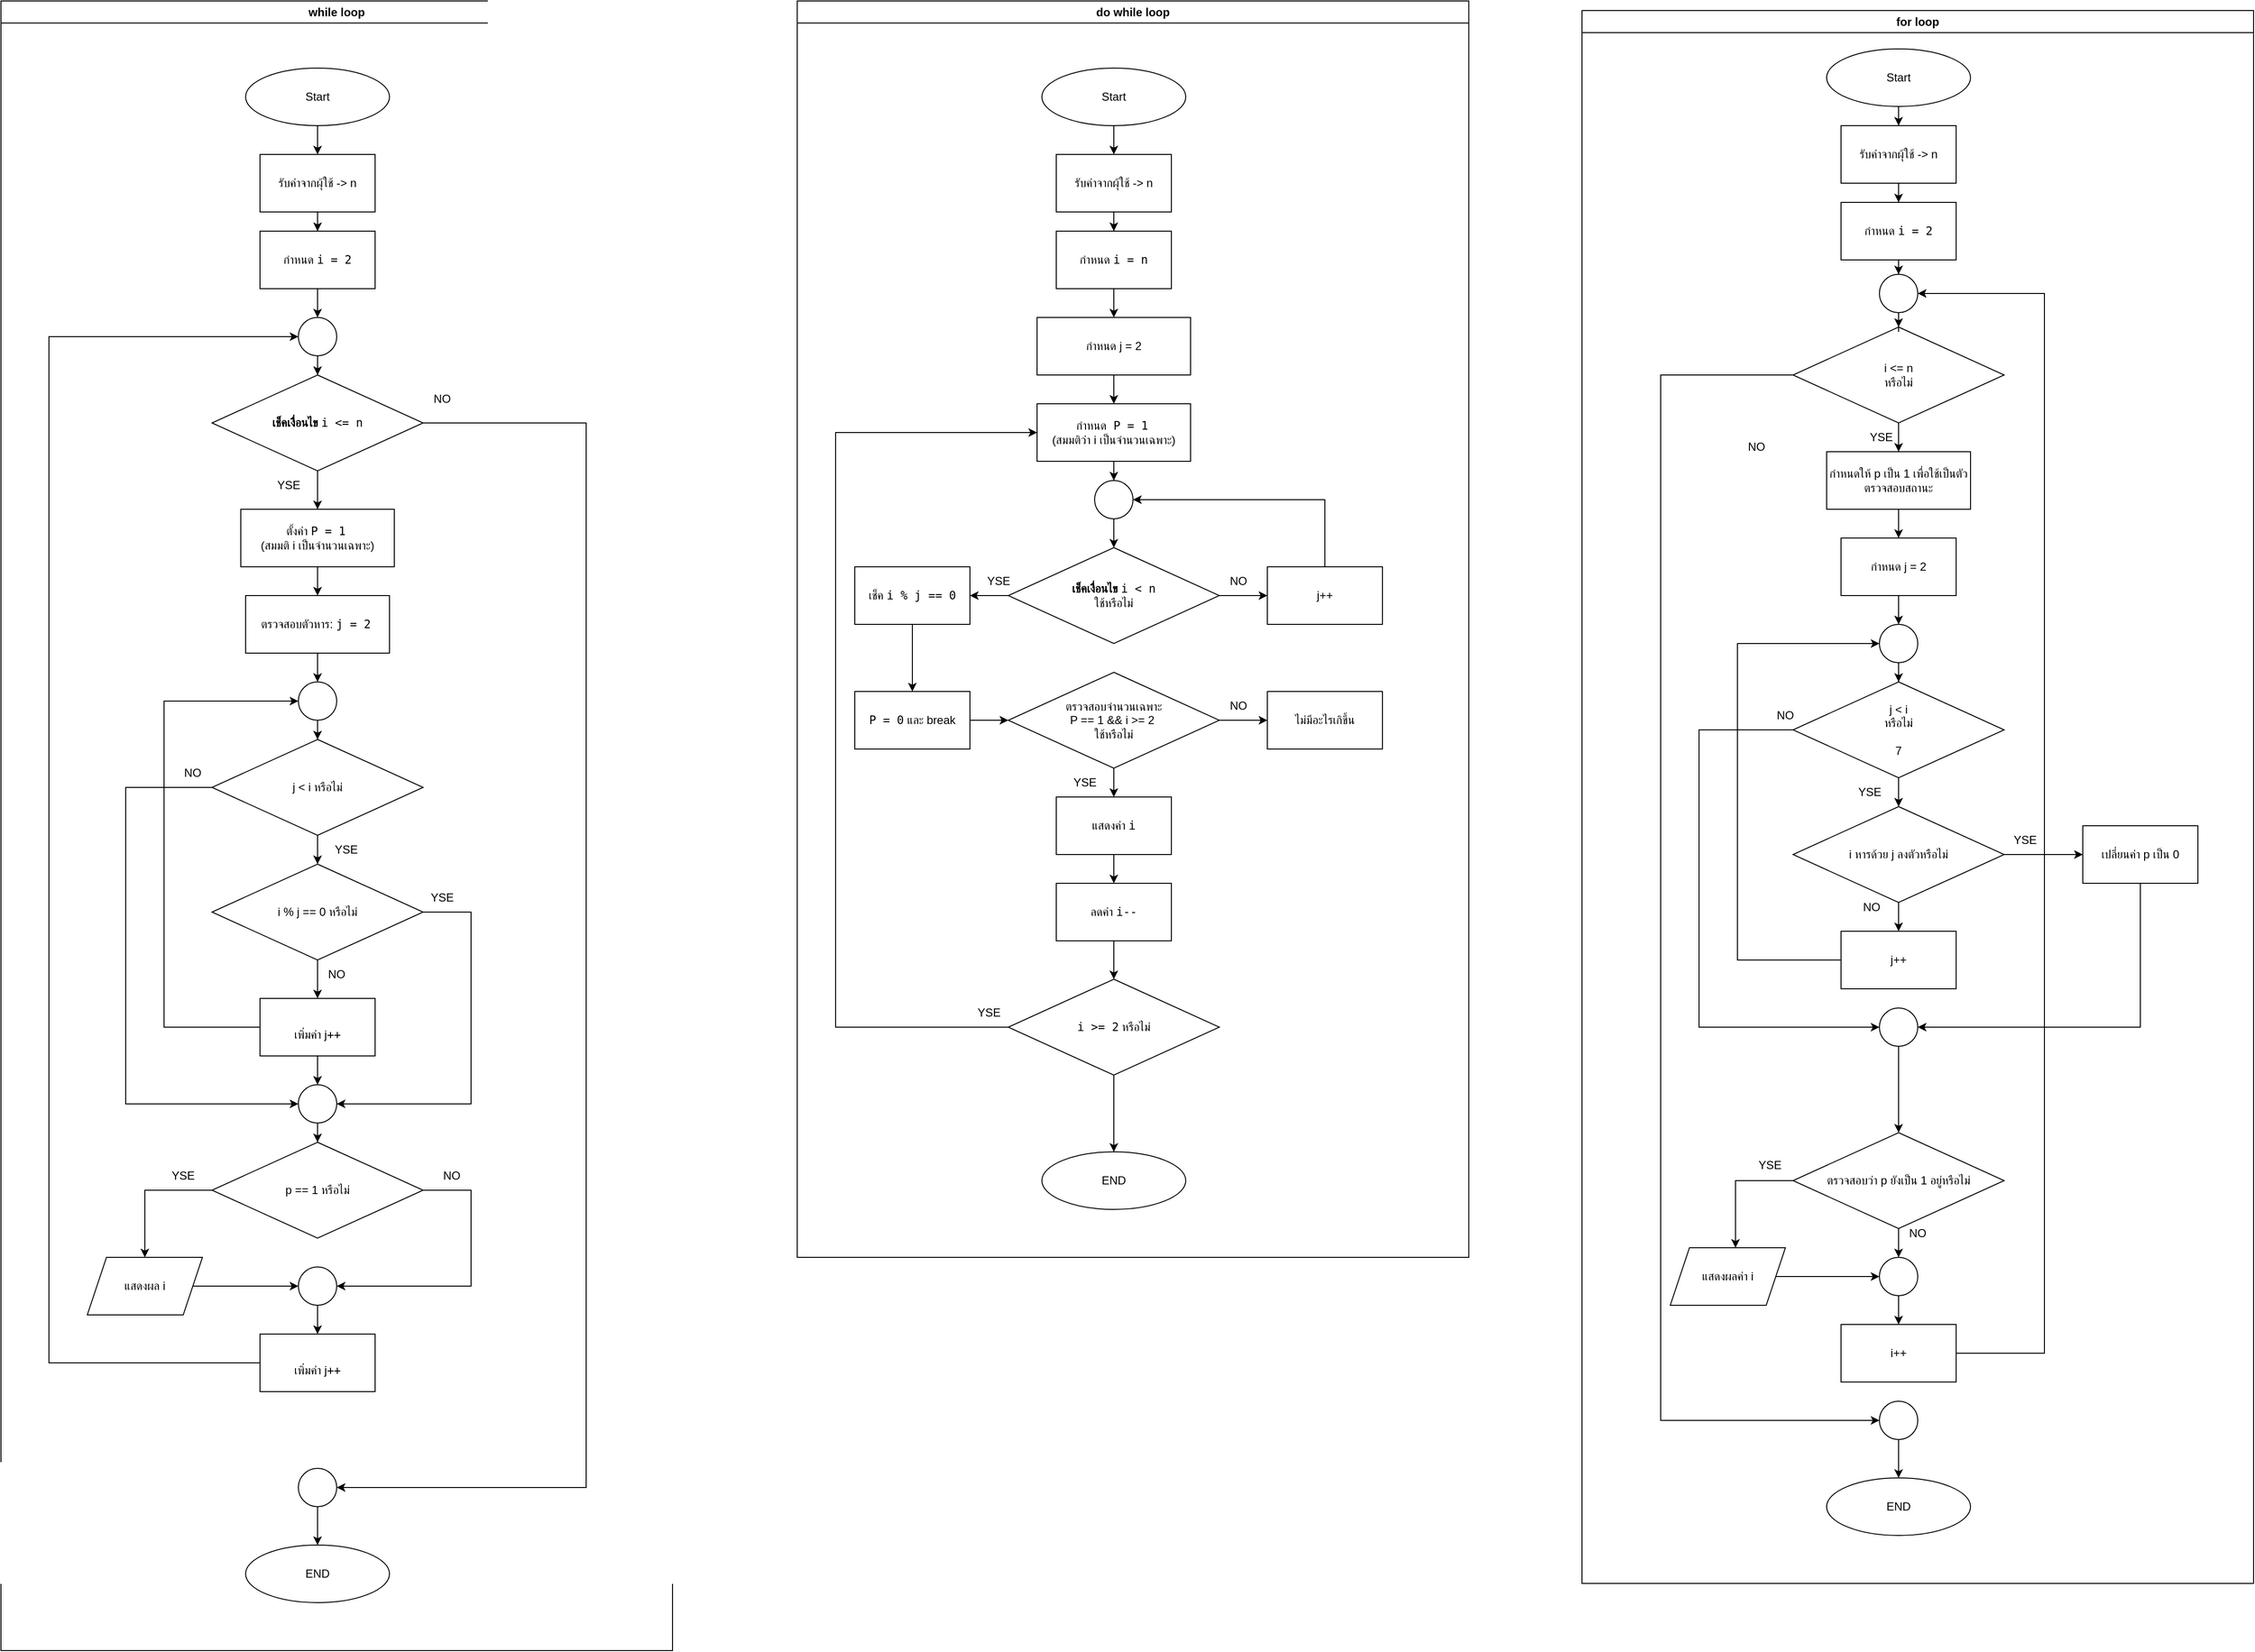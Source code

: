 <mxfile scale="1" border="50" version="28.1.2">
  <diagram name="หน้า-1" id="ujtvVZA8nafDhTRo5Irw">
    <mxGraphModel dx="2135" dy="878" grid="1" gridSize="10" guides="1" tooltips="1" connect="1" arrows="1" fold="1" page="1" pageScale="1" pageWidth="827" pageHeight="1169" math="0" shadow="0">
      <root>
        <mxCell id="0" />
        <mxCell id="1" parent="0" />
        <mxCell id="LsVIvRGbqiouEg0_KQUC-30" value="do while loop" style="swimlane;whiteSpace=wrap;html=1;movable=1;resizable=1;rotatable=1;deletable=1;editable=1;locked=0;connectable=1;" parent="1" vertex="1">
          <mxGeometry x="900" y="10" width="700" height="1310" as="geometry" />
        </mxCell>
        <mxCell id="LsVIvRGbqiouEg0_KQUC-31" value="" style="edgeStyle=orthogonalEdgeStyle;rounded=0;orthogonalLoop=1;jettySize=auto;html=1;" parent="LsVIvRGbqiouEg0_KQUC-30" source="LsVIvRGbqiouEg0_KQUC-32" target="LsVIvRGbqiouEg0_KQUC-34" edge="1">
          <mxGeometry relative="1" as="geometry" />
        </mxCell>
        <mxCell id="LsVIvRGbqiouEg0_KQUC-32" value="รับค่าจากผุ้ใช้ -&amp;gt; n" style="rounded=0;whiteSpace=wrap;html=1;" parent="LsVIvRGbqiouEg0_KQUC-30" vertex="1">
          <mxGeometry x="270" y="160" width="120" height="60" as="geometry" />
        </mxCell>
        <mxCell id="LsVIvRGbqiouEg0_KQUC-57" value="" style="edgeStyle=orthogonalEdgeStyle;rounded=0;orthogonalLoop=1;jettySize=auto;html=1;" parent="LsVIvRGbqiouEg0_KQUC-30" source="LsVIvRGbqiouEg0_KQUC-34" target="LsVIvRGbqiouEg0_KQUC-39" edge="1">
          <mxGeometry relative="1" as="geometry" />
        </mxCell>
        <mxCell id="LsVIvRGbqiouEg0_KQUC-34" value="กำหนด &lt;code data-end=&quot;668&quot; data-start=&quot;661&quot;&gt;i = n&lt;/code&gt;" style="rounded=0;whiteSpace=wrap;html=1;" parent="LsVIvRGbqiouEg0_KQUC-30" vertex="1">
          <mxGeometry x="270" y="240" width="120" height="60" as="geometry" />
        </mxCell>
        <mxCell id="LsVIvRGbqiouEg0_KQUC-61" value="" style="edgeStyle=orthogonalEdgeStyle;rounded=0;orthogonalLoop=1;jettySize=auto;html=1;" parent="LsVIvRGbqiouEg0_KQUC-30" source="LsVIvRGbqiouEg0_KQUC-37" target="LsVIvRGbqiouEg0_KQUC-60" edge="1">
          <mxGeometry relative="1" as="geometry" />
        </mxCell>
        <mxCell id="LsVIvRGbqiouEg0_KQUC-65" value="" style="edgeStyle=orthogonalEdgeStyle;rounded=0;orthogonalLoop=1;jettySize=auto;html=1;" parent="LsVIvRGbqiouEg0_KQUC-30" source="LsVIvRGbqiouEg0_KQUC-37" target="LsVIvRGbqiouEg0_KQUC-64" edge="1">
          <mxGeometry relative="1" as="geometry" />
        </mxCell>
        <mxCell id="LsVIvRGbqiouEg0_KQUC-37" value="&lt;strong data-end=&quot;294&quot; data-start=&quot;278&quot;&gt;เช็คเงื่อนไข&lt;/strong&gt; &lt;code data-end=&quot;303&quot; data-start=&quot;295&quot;&gt;i &amp;lt; n&lt;/code&gt;&lt;div&gt;&lt;code data-end=&quot;303&quot; data-start=&quot;295&quot;&gt;ใช้หรือไม่&lt;/code&gt;&lt;/div&gt;" style="rhombus;whiteSpace=wrap;html=1;" parent="LsVIvRGbqiouEg0_KQUC-30" vertex="1">
          <mxGeometry x="220" y="570" width="220" height="100" as="geometry" />
        </mxCell>
        <mxCell id="LsVIvRGbqiouEg0_KQUC-58" value="" style="edgeStyle=orthogonalEdgeStyle;rounded=0;orthogonalLoop=1;jettySize=auto;html=1;" parent="LsVIvRGbqiouEg0_KQUC-30" source="LsVIvRGbqiouEg0_KQUC-39" target="LsVIvRGbqiouEg0_KQUC-56" edge="1">
          <mxGeometry relative="1" as="geometry" />
        </mxCell>
        <mxCell id="LsVIvRGbqiouEg0_KQUC-39" value="กำหนด j = 2" style="rounded=0;whiteSpace=wrap;html=1;" parent="LsVIvRGbqiouEg0_KQUC-30" vertex="1">
          <mxGeometry x="250" y="330" width="160" height="60" as="geometry" />
        </mxCell>
        <mxCell id="LsVIvRGbqiouEg0_KQUC-40" value="YSE" style="text;html=1;align=center;verticalAlign=middle;whiteSpace=wrap;rounded=0;" parent="LsVIvRGbqiouEg0_KQUC-30" vertex="1">
          <mxGeometry x="180" y="590" width="60" height="30" as="geometry" />
        </mxCell>
        <mxCell id="LsVIvRGbqiouEg0_KQUC-41" value="NO" style="text;html=1;align=center;verticalAlign=middle;whiteSpace=wrap;rounded=0;" parent="LsVIvRGbqiouEg0_KQUC-30" vertex="1">
          <mxGeometry x="430" y="590" width="60" height="30" as="geometry" />
        </mxCell>
        <mxCell id="LsVIvRGbqiouEg0_KQUC-49" value="END" style="ellipse;whiteSpace=wrap;html=1;" parent="LsVIvRGbqiouEg0_KQUC-30" vertex="1">
          <mxGeometry x="255" y="1200" width="150" height="60" as="geometry" />
        </mxCell>
        <mxCell id="LsVIvRGbqiouEg0_KQUC-54" value="" style="edgeStyle=orthogonalEdgeStyle;rounded=0;orthogonalLoop=1;jettySize=auto;html=1;" parent="LsVIvRGbqiouEg0_KQUC-30" source="LsVIvRGbqiouEg0_KQUC-55" target="LsVIvRGbqiouEg0_KQUC-32" edge="1">
          <mxGeometry relative="1" as="geometry" />
        </mxCell>
        <mxCell id="LsVIvRGbqiouEg0_KQUC-55" value="Start" style="ellipse;whiteSpace=wrap;html=1;" parent="LsVIvRGbqiouEg0_KQUC-30" vertex="1">
          <mxGeometry x="255" y="70" width="150" height="60" as="geometry" />
        </mxCell>
        <mxCell id="LsVIvRGbqiouEg0_KQUC-67" value="" style="edgeStyle=orthogonalEdgeStyle;rounded=0;orthogonalLoop=1;jettySize=auto;html=1;" parent="LsVIvRGbqiouEg0_KQUC-30" source="LsVIvRGbqiouEg0_KQUC-56" target="LsVIvRGbqiouEg0_KQUC-66" edge="1">
          <mxGeometry relative="1" as="geometry" />
        </mxCell>
        <mxCell id="LsVIvRGbqiouEg0_KQUC-56" value="&lt;code data-end=&quot;319&quot; data-start=&quot;312&quot;&gt;กำหนด P = 1&lt;/code&gt;&amp;nbsp;&lt;div&gt;(สมมติว่า i เป็นจำนวนเฉพาะ)&lt;/div&gt;" style="rounded=0;whiteSpace=wrap;html=1;" parent="LsVIvRGbqiouEg0_KQUC-30" vertex="1">
          <mxGeometry x="250" y="420" width="160" height="60" as="geometry" />
        </mxCell>
        <mxCell id="LsVIvRGbqiouEg0_KQUC-63" value="" style="edgeStyle=orthogonalEdgeStyle;rounded=0;orthogonalLoop=1;jettySize=auto;html=1;" parent="LsVIvRGbqiouEg0_KQUC-30" source="LsVIvRGbqiouEg0_KQUC-60" target="LsVIvRGbqiouEg0_KQUC-62" edge="1">
          <mxGeometry relative="1" as="geometry" />
        </mxCell>
        <mxCell id="LsVIvRGbqiouEg0_KQUC-60" value="เช็ค &lt;code data-end=&quot;429&quot; data-start=&quot;417&quot;&gt;i % j == 0&lt;/code&gt;" style="rounded=0;whiteSpace=wrap;html=1;" parent="LsVIvRGbqiouEg0_KQUC-30" vertex="1">
          <mxGeometry x="60" y="590" width="120" height="60" as="geometry" />
        </mxCell>
        <mxCell id="LsVIvRGbqiouEg0_KQUC-75" value="" style="edgeStyle=orthogonalEdgeStyle;rounded=0;orthogonalLoop=1;jettySize=auto;html=1;" parent="LsVIvRGbqiouEg0_KQUC-30" source="LsVIvRGbqiouEg0_KQUC-62" target="LsVIvRGbqiouEg0_KQUC-74" edge="1">
          <mxGeometry relative="1" as="geometry" />
        </mxCell>
        <mxCell id="LsVIvRGbqiouEg0_KQUC-62" value="&lt;code data-end=&quot;457&quot; data-start=&quot;450&quot;&gt;P = 0&lt;/code&gt; และ break" style="rounded=0;whiteSpace=wrap;html=1;" parent="LsVIvRGbqiouEg0_KQUC-30" vertex="1">
          <mxGeometry x="60" y="720" width="120" height="60" as="geometry" />
        </mxCell>
        <mxCell id="LsVIvRGbqiouEg0_KQUC-71" style="edgeStyle=orthogonalEdgeStyle;rounded=0;orthogonalLoop=1;jettySize=auto;html=1;entryX=1;entryY=0.5;entryDx=0;entryDy=0;" parent="LsVIvRGbqiouEg0_KQUC-30" source="LsVIvRGbqiouEg0_KQUC-64" target="LsVIvRGbqiouEg0_KQUC-66" edge="1">
          <mxGeometry relative="1" as="geometry">
            <Array as="points">
              <mxPoint x="550" y="520" />
            </Array>
          </mxGeometry>
        </mxCell>
        <mxCell id="LsVIvRGbqiouEg0_KQUC-64" value="j++" style="rounded=0;whiteSpace=wrap;html=1;" parent="LsVIvRGbqiouEg0_KQUC-30" vertex="1">
          <mxGeometry x="490" y="590" width="120" height="60" as="geometry" />
        </mxCell>
        <mxCell id="LsVIvRGbqiouEg0_KQUC-69" value="" style="edgeStyle=orthogonalEdgeStyle;rounded=0;orthogonalLoop=1;jettySize=auto;html=1;" parent="LsVIvRGbqiouEg0_KQUC-30" source="LsVIvRGbqiouEg0_KQUC-66" target="LsVIvRGbqiouEg0_KQUC-37" edge="1">
          <mxGeometry relative="1" as="geometry" />
        </mxCell>
        <mxCell id="LsVIvRGbqiouEg0_KQUC-66" value="" style="ellipse;whiteSpace=wrap;html=1;aspect=fixed;" parent="LsVIvRGbqiouEg0_KQUC-30" vertex="1">
          <mxGeometry x="310" y="500" width="40" height="40" as="geometry" />
        </mxCell>
        <mxCell id="LsVIvRGbqiouEg0_KQUC-82" value="" style="edgeStyle=orthogonalEdgeStyle;rounded=0;orthogonalLoop=1;jettySize=auto;html=1;" parent="LsVIvRGbqiouEg0_KQUC-30" source="LsVIvRGbqiouEg0_KQUC-72" target="LsVIvRGbqiouEg0_KQUC-81" edge="1">
          <mxGeometry relative="1" as="geometry" />
        </mxCell>
        <mxCell id="LsVIvRGbqiouEg0_KQUC-72" value="แสดงค่า &lt;code data-end=&quot;636&quot; data-start=&quot;633&quot;&gt;i&lt;/code&gt;" style="rounded=0;whiteSpace=wrap;html=1;" parent="LsVIvRGbqiouEg0_KQUC-30" vertex="1">
          <mxGeometry x="270" y="830" width="120" height="60" as="geometry" />
        </mxCell>
        <mxCell id="LsVIvRGbqiouEg0_KQUC-76" value="" style="edgeStyle=orthogonalEdgeStyle;rounded=0;orthogonalLoop=1;jettySize=auto;html=1;" parent="LsVIvRGbqiouEg0_KQUC-30" source="LsVIvRGbqiouEg0_KQUC-74" target="LsVIvRGbqiouEg0_KQUC-72" edge="1">
          <mxGeometry relative="1" as="geometry" />
        </mxCell>
        <mxCell id="LsVIvRGbqiouEg0_KQUC-79" value="" style="edgeStyle=orthogonalEdgeStyle;rounded=0;orthogonalLoop=1;jettySize=auto;html=1;" parent="LsVIvRGbqiouEg0_KQUC-30" source="LsVIvRGbqiouEg0_KQUC-74" target="LsVIvRGbqiouEg0_KQUC-78" edge="1">
          <mxGeometry relative="1" as="geometry" />
        </mxCell>
        <mxCell id="LsVIvRGbqiouEg0_KQUC-74" value="ตรวจสอบจำนวนเฉพาะ&lt;div&gt;P == 1 &amp;amp;&amp;amp; i &amp;gt;= 2&amp;nbsp;&lt;/div&gt;&lt;div&gt;ใช้หรือไม่&lt;/div&gt;" style="rhombus;whiteSpace=wrap;html=1;" parent="LsVIvRGbqiouEg0_KQUC-30" vertex="1">
          <mxGeometry x="220" y="700" width="220" height="100" as="geometry" />
        </mxCell>
        <mxCell id="LsVIvRGbqiouEg0_KQUC-77" value="YSE" style="text;html=1;align=center;verticalAlign=middle;whiteSpace=wrap;rounded=0;" parent="LsVIvRGbqiouEg0_KQUC-30" vertex="1">
          <mxGeometry x="270" y="800" width="60" height="30" as="geometry" />
        </mxCell>
        <mxCell id="LsVIvRGbqiouEg0_KQUC-78" value="ไม่มีอะไรเกิขึ้น" style="rounded=0;whiteSpace=wrap;html=1;" parent="LsVIvRGbqiouEg0_KQUC-30" vertex="1">
          <mxGeometry x="490" y="720" width="120" height="60" as="geometry" />
        </mxCell>
        <mxCell id="LsVIvRGbqiouEg0_KQUC-80" value="NO" style="text;html=1;align=center;verticalAlign=middle;whiteSpace=wrap;rounded=0;" parent="LsVIvRGbqiouEg0_KQUC-30" vertex="1">
          <mxGeometry x="430" y="720" width="60" height="30" as="geometry" />
        </mxCell>
        <mxCell id="LsVIvRGbqiouEg0_KQUC-84" value="" style="edgeStyle=orthogonalEdgeStyle;rounded=0;orthogonalLoop=1;jettySize=auto;html=1;" parent="LsVIvRGbqiouEg0_KQUC-30" source="LsVIvRGbqiouEg0_KQUC-81" target="LsVIvRGbqiouEg0_KQUC-83" edge="1">
          <mxGeometry relative="1" as="geometry" />
        </mxCell>
        <mxCell id="LsVIvRGbqiouEg0_KQUC-81" value="ลดค่า &lt;code data-end=&quot;676&quot; data-start=&quot;671&quot;&gt;i--&lt;/code&gt;" style="rounded=0;whiteSpace=wrap;html=1;" parent="LsVIvRGbqiouEg0_KQUC-30" vertex="1">
          <mxGeometry x="270" y="920" width="120" height="60" as="geometry" />
        </mxCell>
        <mxCell id="LsVIvRGbqiouEg0_KQUC-85" style="edgeStyle=orthogonalEdgeStyle;rounded=0;orthogonalLoop=1;jettySize=auto;html=1;entryX=0;entryY=0.5;entryDx=0;entryDy=0;" parent="LsVIvRGbqiouEg0_KQUC-30" source="LsVIvRGbqiouEg0_KQUC-83" target="LsVIvRGbqiouEg0_KQUC-56" edge="1">
          <mxGeometry relative="1" as="geometry">
            <Array as="points">
              <mxPoint x="40" y="1070" />
              <mxPoint x="40" y="450" />
            </Array>
          </mxGeometry>
        </mxCell>
        <mxCell id="LsVIvRGbqiouEg0_KQUC-87" style="edgeStyle=orthogonalEdgeStyle;rounded=0;orthogonalLoop=1;jettySize=auto;html=1;entryX=0.5;entryY=0;entryDx=0;entryDy=0;" parent="LsVIvRGbqiouEg0_KQUC-30" source="LsVIvRGbqiouEg0_KQUC-83" target="LsVIvRGbqiouEg0_KQUC-49" edge="1">
          <mxGeometry relative="1" as="geometry" />
        </mxCell>
        <mxCell id="LsVIvRGbqiouEg0_KQUC-83" value="&lt;code data-end=&quot;724&quot; data-start=&quot;716&quot;&gt;i &amp;gt;= 2&lt;/code&gt;&amp;nbsp;หรือไม่" style="rhombus;whiteSpace=wrap;html=1;" parent="LsVIvRGbqiouEg0_KQUC-30" vertex="1">
          <mxGeometry x="220" y="1020" width="220" height="100" as="geometry" />
        </mxCell>
        <mxCell id="LsVIvRGbqiouEg0_KQUC-86" value="YSE" style="text;html=1;align=center;verticalAlign=middle;whiteSpace=wrap;rounded=0;" parent="LsVIvRGbqiouEg0_KQUC-30" vertex="1">
          <mxGeometry x="170" y="1040" width="60" height="30" as="geometry" />
        </mxCell>
        <mxCell id="LsVIvRGbqiouEg0_KQUC-28" value="while loop" style="swimlane;whiteSpace=wrap;html=1;" parent="1" vertex="1">
          <mxGeometry x="70" y="10" width="700" height="1720" as="geometry" />
        </mxCell>
        <mxCell id="LsVIvRGbqiouEg0_KQUC-6" value="" style="edgeStyle=orthogonalEdgeStyle;rounded=0;orthogonalLoop=1;jettySize=auto;html=1;" parent="LsVIvRGbqiouEg0_KQUC-28" source="LsVIvRGbqiouEg0_KQUC-2" target="LsVIvRGbqiouEg0_KQUC-3" edge="1">
          <mxGeometry relative="1" as="geometry" />
        </mxCell>
        <mxCell id="LsVIvRGbqiouEg0_KQUC-2" value="รับค่าจากผุ้ใช้ -&amp;gt; n" style="rounded=0;whiteSpace=wrap;html=1;" parent="LsVIvRGbqiouEg0_KQUC-28" vertex="1">
          <mxGeometry x="270" y="160" width="120" height="60" as="geometry" />
        </mxCell>
        <mxCell id="LsVIvRGbqiouEg0_KQUC-25" value="" style="edgeStyle=orthogonalEdgeStyle;rounded=0;orthogonalLoop=1;jettySize=auto;html=1;" parent="LsVIvRGbqiouEg0_KQUC-28" source="LsVIvRGbqiouEg0_KQUC-3" target="LsVIvRGbqiouEg0_KQUC-24" edge="1">
          <mxGeometry relative="1" as="geometry" />
        </mxCell>
        <mxCell id="LsVIvRGbqiouEg0_KQUC-3" value="กำหนด &lt;code data-end=&quot;272&quot; data-start=&quot;265&quot;&gt;i = 2&lt;/code&gt;" style="rounded=0;whiteSpace=wrap;html=1;" parent="LsVIvRGbqiouEg0_KQUC-28" vertex="1">
          <mxGeometry x="270" y="240" width="120" height="60" as="geometry" />
        </mxCell>
        <mxCell id="LsVIvRGbqiouEg0_KQUC-9" value="" style="edgeStyle=orthogonalEdgeStyle;rounded=0;orthogonalLoop=1;jettySize=auto;html=1;" parent="LsVIvRGbqiouEg0_KQUC-28" source="LsVIvRGbqiouEg0_KQUC-4" target="LsVIvRGbqiouEg0_KQUC-8" edge="1">
          <mxGeometry relative="1" as="geometry" />
        </mxCell>
        <mxCell id="LsVIvRGbqiouEg0_KQUC-11" value="" style="edgeStyle=orthogonalEdgeStyle;rounded=0;orthogonalLoop=1;jettySize=auto;html=1;entryX=1;entryY=0.5;entryDx=0;entryDy=0;" parent="LsVIvRGbqiouEg0_KQUC-28" source="LsVIvRGbqiouEg0_KQUC-4" target="LsVIvRGbqiouEg0_KQUC-21" edge="1">
          <mxGeometry relative="1" as="geometry">
            <Array as="points">
              <mxPoint x="610" y="440" />
              <mxPoint x="610" y="1550" />
            </Array>
          </mxGeometry>
        </mxCell>
        <mxCell id="LsVIvRGbqiouEg0_KQUC-4" value="&lt;strong data-end=&quot;294&quot; data-start=&quot;278&quot;&gt;เช็คเงื่อนไข&lt;/strong&gt; &lt;code data-end=&quot;303&quot; data-start=&quot;295&quot;&gt;i &amp;lt;= n&lt;/code&gt;" style="rhombus;whiteSpace=wrap;html=1;" parent="LsVIvRGbqiouEg0_KQUC-28" vertex="1">
          <mxGeometry x="220" y="390" width="220" height="100" as="geometry" />
        </mxCell>
        <mxCell id="LsVIvRGbqiouEg0_KQUC-15" value="" style="edgeStyle=orthogonalEdgeStyle;rounded=0;orthogonalLoop=1;jettySize=auto;html=1;" parent="LsVIvRGbqiouEg0_KQUC-28" source="LsVIvRGbqiouEg0_KQUC-8" target="LsVIvRGbqiouEg0_KQUC-14" edge="1">
          <mxGeometry relative="1" as="geometry" />
        </mxCell>
        <mxCell id="LsVIvRGbqiouEg0_KQUC-8" value="ตั้งค่า &lt;code data-end=&quot;362&quot; data-start=&quot;355&quot;&gt;P = 1&lt;/code&gt;&amp;nbsp;&lt;div&gt;(สมมติ i เป็นจำนวนเฉพาะ)&lt;/div&gt;" style="rounded=0;whiteSpace=wrap;html=1;" parent="LsVIvRGbqiouEg0_KQUC-28" vertex="1">
          <mxGeometry x="250" y="530" width="160" height="60" as="geometry" />
        </mxCell>
        <mxCell id="LsVIvRGbqiouEg0_KQUC-12" value="YSE" style="text;html=1;align=center;verticalAlign=middle;whiteSpace=wrap;rounded=0;" parent="LsVIvRGbqiouEg0_KQUC-28" vertex="1">
          <mxGeometry x="270" y="490" width="60" height="30" as="geometry" />
        </mxCell>
        <mxCell id="LsVIvRGbqiouEg0_KQUC-13" value="NO" style="text;html=1;align=center;verticalAlign=middle;whiteSpace=wrap;rounded=0;" parent="LsVIvRGbqiouEg0_KQUC-28" vertex="1">
          <mxGeometry x="430" y="400" width="60" height="30" as="geometry" />
        </mxCell>
        <mxCell id="LsVIvRGbqiouEg0_KQUC-185" value="" style="edgeStyle=orthogonalEdgeStyle;rounded=0;orthogonalLoop=1;jettySize=auto;html=1;" parent="LsVIvRGbqiouEg0_KQUC-28" source="LsVIvRGbqiouEg0_KQUC-14" target="LsVIvRGbqiouEg0_KQUC-184" edge="1">
          <mxGeometry relative="1" as="geometry" />
        </mxCell>
        <mxCell id="LsVIvRGbqiouEg0_KQUC-14" value="&lt;p data-end=&quot;427&quot; data-start=&quot;393&quot;&gt;ตรวจสอบตัวหาร: &lt;code data-end=&quot;415&quot; data-start=&quot;408&quot;&gt;j = 2&lt;/code&gt;&amp;nbsp;&lt;br&gt;&lt;/p&gt;" style="rounded=0;whiteSpace=wrap;html=1;" parent="LsVIvRGbqiouEg0_KQUC-28" vertex="1">
          <mxGeometry x="255" y="620" width="150" height="60" as="geometry" />
        </mxCell>
        <mxCell id="LsVIvRGbqiouEg0_KQUC-187" style="edgeStyle=orthogonalEdgeStyle;rounded=0;orthogonalLoop=1;jettySize=auto;html=1;entryX=0;entryY=0.5;entryDx=0;entryDy=0;" parent="LsVIvRGbqiouEg0_KQUC-28" source="LsVIvRGbqiouEg0_KQUC-18" target="LsVIvRGbqiouEg0_KQUC-184" edge="1">
          <mxGeometry relative="1" as="geometry">
            <Array as="points">
              <mxPoint x="170" y="1070" />
              <mxPoint x="170" y="730" />
            </Array>
          </mxGeometry>
        </mxCell>
        <mxCell id="LsVIvRGbqiouEg0_KQUC-190" value="" style="edgeStyle=orthogonalEdgeStyle;rounded=0;orthogonalLoop=1;jettySize=auto;html=1;" parent="LsVIvRGbqiouEg0_KQUC-28" source="LsVIvRGbqiouEg0_KQUC-18" target="LsVIvRGbqiouEg0_KQUC-189" edge="1">
          <mxGeometry relative="1" as="geometry" />
        </mxCell>
        <mxCell id="LsVIvRGbqiouEg0_KQUC-18" value="&lt;br&gt;เพิ่มค่า j&lt;code data-end=&quot;523&quot; data-start=&quot;518&quot;&gt;++&lt;/code&gt;" style="rounded=0;whiteSpace=wrap;html=1;" parent="LsVIvRGbqiouEg0_KQUC-28" vertex="1">
          <mxGeometry x="270" y="1040" width="120" height="60" as="geometry" />
        </mxCell>
        <mxCell id="LsVIvRGbqiouEg0_KQUC-20" value="END" style="ellipse;whiteSpace=wrap;html=1;" parent="LsVIvRGbqiouEg0_KQUC-28" vertex="1">
          <mxGeometry x="255" y="1610" width="150" height="60" as="geometry" />
        </mxCell>
        <mxCell id="LsVIvRGbqiouEg0_KQUC-23" value="" style="edgeStyle=orthogonalEdgeStyle;rounded=0;orthogonalLoop=1;jettySize=auto;html=1;" parent="LsVIvRGbqiouEg0_KQUC-28" source="LsVIvRGbqiouEg0_KQUC-21" target="LsVIvRGbqiouEg0_KQUC-20" edge="1">
          <mxGeometry relative="1" as="geometry" />
        </mxCell>
        <mxCell id="LsVIvRGbqiouEg0_KQUC-21" value="" style="ellipse;whiteSpace=wrap;html=1;aspect=fixed;" parent="LsVIvRGbqiouEg0_KQUC-28" vertex="1">
          <mxGeometry x="310" y="1530" width="40" height="40" as="geometry" />
        </mxCell>
        <mxCell id="LsVIvRGbqiouEg0_KQUC-26" value="" style="edgeStyle=orthogonalEdgeStyle;rounded=0;orthogonalLoop=1;jettySize=auto;html=1;" parent="LsVIvRGbqiouEg0_KQUC-28" source="LsVIvRGbqiouEg0_KQUC-24" target="LsVIvRGbqiouEg0_KQUC-4" edge="1">
          <mxGeometry relative="1" as="geometry" />
        </mxCell>
        <mxCell id="LsVIvRGbqiouEg0_KQUC-24" value="" style="ellipse;whiteSpace=wrap;html=1;aspect=fixed;" parent="LsVIvRGbqiouEg0_KQUC-28" vertex="1">
          <mxGeometry x="310" y="330" width="40" height="40" as="geometry" />
        </mxCell>
        <mxCell id="LsVIvRGbqiouEg0_KQUC-29" value="" style="edgeStyle=orthogonalEdgeStyle;rounded=0;orthogonalLoop=1;jettySize=auto;html=1;" parent="LsVIvRGbqiouEg0_KQUC-28" source="LsVIvRGbqiouEg0_KQUC-1" target="LsVIvRGbqiouEg0_KQUC-2" edge="1">
          <mxGeometry relative="1" as="geometry" />
        </mxCell>
        <mxCell id="LsVIvRGbqiouEg0_KQUC-1" value="Start" style="ellipse;whiteSpace=wrap;html=1;" parent="LsVIvRGbqiouEg0_KQUC-28" vertex="1">
          <mxGeometry x="255" y="70" width="150" height="60" as="geometry" />
        </mxCell>
        <mxCell id="LsVIvRGbqiouEg0_KQUC-180" value="" style="edgeStyle=orthogonalEdgeStyle;rounded=0;orthogonalLoop=1;jettySize=auto;html=1;" parent="LsVIvRGbqiouEg0_KQUC-28" source="LsVIvRGbqiouEg0_KQUC-177" target="LsVIvRGbqiouEg0_KQUC-179" edge="1">
          <mxGeometry relative="1" as="geometry" />
        </mxCell>
        <mxCell id="LsVIvRGbqiouEg0_KQUC-192" style="edgeStyle=orthogonalEdgeStyle;rounded=0;orthogonalLoop=1;jettySize=auto;html=1;entryX=0;entryY=0.5;entryDx=0;entryDy=0;" parent="LsVIvRGbqiouEg0_KQUC-28" source="LsVIvRGbqiouEg0_KQUC-177" target="LsVIvRGbqiouEg0_KQUC-189" edge="1">
          <mxGeometry relative="1" as="geometry">
            <Array as="points">
              <mxPoint x="130" y="820" />
              <mxPoint x="130" y="1150" />
            </Array>
          </mxGeometry>
        </mxCell>
        <mxCell id="LsVIvRGbqiouEg0_KQUC-177" value="j &amp;lt; i หรือไม่" style="rhombus;whiteSpace=wrap;html=1;" parent="LsVIvRGbqiouEg0_KQUC-28" vertex="1">
          <mxGeometry x="220" y="770" width="220" height="100" as="geometry" />
        </mxCell>
        <mxCell id="LsVIvRGbqiouEg0_KQUC-181" value="" style="edgeStyle=orthogonalEdgeStyle;rounded=0;orthogonalLoop=1;jettySize=auto;html=1;" parent="LsVIvRGbqiouEg0_KQUC-28" source="LsVIvRGbqiouEg0_KQUC-179" target="LsVIvRGbqiouEg0_KQUC-18" edge="1">
          <mxGeometry relative="1" as="geometry" />
        </mxCell>
        <mxCell id="LsVIvRGbqiouEg0_KQUC-195" style="edgeStyle=orthogonalEdgeStyle;rounded=0;orthogonalLoop=1;jettySize=auto;html=1;entryX=1;entryY=0.5;entryDx=0;entryDy=0;" parent="LsVIvRGbqiouEg0_KQUC-28" source="LsVIvRGbqiouEg0_KQUC-179" target="LsVIvRGbqiouEg0_KQUC-189" edge="1">
          <mxGeometry relative="1" as="geometry">
            <Array as="points">
              <mxPoint x="490" y="950" />
              <mxPoint x="490" y="1150" />
            </Array>
          </mxGeometry>
        </mxCell>
        <mxCell id="LsVIvRGbqiouEg0_KQUC-179" value="i % j == 0 หรือไม่" style="rhombus;whiteSpace=wrap;html=1;" parent="LsVIvRGbqiouEg0_KQUC-28" vertex="1">
          <mxGeometry x="220" y="900" width="220" height="100" as="geometry" />
        </mxCell>
        <mxCell id="LsVIvRGbqiouEg0_KQUC-236" style="edgeStyle=orthogonalEdgeStyle;rounded=0;orthogonalLoop=1;jettySize=auto;html=1;entryX=1;entryY=0.5;entryDx=0;entryDy=0;" parent="LsVIvRGbqiouEg0_KQUC-28" source="LsVIvRGbqiouEg0_KQUC-182" target="LsVIvRGbqiouEg0_KQUC-238" edge="1">
          <mxGeometry relative="1" as="geometry">
            <Array as="points">
              <mxPoint x="490" y="1240" />
              <mxPoint x="490" y="1340" />
              <mxPoint x="350" y="1340" />
            </Array>
          </mxGeometry>
        </mxCell>
        <mxCell id="LsVIvRGbqiouEg0_KQUC-244" style="edgeStyle=orthogonalEdgeStyle;rounded=0;orthogonalLoop=1;jettySize=auto;html=1;entryX=0.5;entryY=0;entryDx=0;entryDy=0;" parent="LsVIvRGbqiouEg0_KQUC-28" source="LsVIvRGbqiouEg0_KQUC-182" target="LsVIvRGbqiouEg0_KQUC-243" edge="1">
          <mxGeometry relative="1" as="geometry">
            <Array as="points">
              <mxPoint x="150" y="1240" />
            </Array>
          </mxGeometry>
        </mxCell>
        <mxCell id="LsVIvRGbqiouEg0_KQUC-182" value="p == 1 หรือไม่" style="rhombus;whiteSpace=wrap;html=1;" parent="LsVIvRGbqiouEg0_KQUC-28" vertex="1">
          <mxGeometry x="220" y="1190" width="220" height="100" as="geometry" />
        </mxCell>
        <mxCell id="LsVIvRGbqiouEg0_KQUC-186" value="" style="edgeStyle=orthogonalEdgeStyle;rounded=0;orthogonalLoop=1;jettySize=auto;html=1;" parent="LsVIvRGbqiouEg0_KQUC-28" source="LsVIvRGbqiouEg0_KQUC-184" target="LsVIvRGbqiouEg0_KQUC-177" edge="1">
          <mxGeometry relative="1" as="geometry" />
        </mxCell>
        <mxCell id="LsVIvRGbqiouEg0_KQUC-184" value="" style="ellipse;whiteSpace=wrap;html=1;aspect=fixed;" parent="LsVIvRGbqiouEg0_KQUC-28" vertex="1">
          <mxGeometry x="310" y="710" width="40" height="40" as="geometry" />
        </mxCell>
        <mxCell id="LsVIvRGbqiouEg0_KQUC-191" value="" style="edgeStyle=orthogonalEdgeStyle;rounded=0;orthogonalLoop=1;jettySize=auto;html=1;" parent="LsVIvRGbqiouEg0_KQUC-28" source="LsVIvRGbqiouEg0_KQUC-189" target="LsVIvRGbqiouEg0_KQUC-182" edge="1">
          <mxGeometry relative="1" as="geometry" />
        </mxCell>
        <mxCell id="LsVIvRGbqiouEg0_KQUC-189" value="" style="ellipse;whiteSpace=wrap;html=1;aspect=fixed;" parent="LsVIvRGbqiouEg0_KQUC-28" vertex="1">
          <mxGeometry x="310" y="1130" width="40" height="40" as="geometry" />
        </mxCell>
        <mxCell id="LsVIvRGbqiouEg0_KQUC-193" value="YSE" style="text;html=1;align=center;verticalAlign=middle;whiteSpace=wrap;rounded=0;" parent="LsVIvRGbqiouEg0_KQUC-28" vertex="1">
          <mxGeometry x="330" y="870" width="60" height="30" as="geometry" />
        </mxCell>
        <mxCell id="LsVIvRGbqiouEg0_KQUC-194" value="NO" style="text;html=1;align=center;verticalAlign=middle;whiteSpace=wrap;rounded=0;" parent="LsVIvRGbqiouEg0_KQUC-28" vertex="1">
          <mxGeometry x="170" y="790" width="60" height="30" as="geometry" />
        </mxCell>
        <mxCell id="LsVIvRGbqiouEg0_KQUC-233" value="NO" style="text;html=1;align=center;verticalAlign=middle;whiteSpace=wrap;rounded=0;" parent="LsVIvRGbqiouEg0_KQUC-28" vertex="1">
          <mxGeometry x="320" y="1000" width="60" height="30" as="geometry" />
        </mxCell>
        <mxCell id="LsVIvRGbqiouEg0_KQUC-234" value="YSE" style="text;html=1;align=center;verticalAlign=middle;whiteSpace=wrap;rounded=0;" parent="LsVIvRGbqiouEg0_KQUC-28" vertex="1">
          <mxGeometry x="430" y="920" width="60" height="30" as="geometry" />
        </mxCell>
        <mxCell id="LsVIvRGbqiouEg0_KQUC-246" style="edgeStyle=orthogonalEdgeStyle;rounded=0;orthogonalLoop=1;jettySize=auto;html=1;entryX=0;entryY=0.5;entryDx=0;entryDy=0;" parent="LsVIvRGbqiouEg0_KQUC-28" source="LsVIvRGbqiouEg0_KQUC-235" target="LsVIvRGbqiouEg0_KQUC-24" edge="1">
          <mxGeometry relative="1" as="geometry">
            <Array as="points">
              <mxPoint x="50" y="1420" />
              <mxPoint x="50" y="350" />
            </Array>
          </mxGeometry>
        </mxCell>
        <mxCell id="LsVIvRGbqiouEg0_KQUC-235" value="&lt;br&gt;เพิ่มค่า j&lt;code data-end=&quot;523&quot; data-start=&quot;518&quot;&gt;++&lt;/code&gt;" style="rounded=0;whiteSpace=wrap;html=1;" parent="LsVIvRGbqiouEg0_KQUC-28" vertex="1">
          <mxGeometry x="270" y="1390" width="120" height="60" as="geometry" />
        </mxCell>
        <mxCell id="LsVIvRGbqiouEg0_KQUC-239" value="" style="edgeStyle=orthogonalEdgeStyle;rounded=0;orthogonalLoop=1;jettySize=auto;html=1;" parent="LsVIvRGbqiouEg0_KQUC-28" source="LsVIvRGbqiouEg0_KQUC-238" target="LsVIvRGbqiouEg0_KQUC-235" edge="1">
          <mxGeometry relative="1" as="geometry" />
        </mxCell>
        <mxCell id="LsVIvRGbqiouEg0_KQUC-238" value="" style="ellipse;whiteSpace=wrap;html=1;aspect=fixed;" parent="LsVIvRGbqiouEg0_KQUC-28" vertex="1">
          <mxGeometry x="310" y="1320" width="40" height="40" as="geometry" />
        </mxCell>
        <mxCell id="LsVIvRGbqiouEg0_KQUC-240" value="NO" style="text;html=1;align=center;verticalAlign=middle;whiteSpace=wrap;rounded=0;" parent="LsVIvRGbqiouEg0_KQUC-28" vertex="1">
          <mxGeometry x="440" y="1210" width="60" height="30" as="geometry" />
        </mxCell>
        <mxCell id="LsVIvRGbqiouEg0_KQUC-241" value="YSE" style="text;html=1;align=center;verticalAlign=middle;whiteSpace=wrap;rounded=0;" parent="LsVIvRGbqiouEg0_KQUC-28" vertex="1">
          <mxGeometry x="160" y="1210" width="60" height="30" as="geometry" />
        </mxCell>
        <mxCell id="LsVIvRGbqiouEg0_KQUC-245" value="" style="edgeStyle=orthogonalEdgeStyle;rounded=0;orthogonalLoop=1;jettySize=auto;html=1;" parent="LsVIvRGbqiouEg0_KQUC-28" source="LsVIvRGbqiouEg0_KQUC-243" target="LsVIvRGbqiouEg0_KQUC-238" edge="1">
          <mxGeometry relative="1" as="geometry" />
        </mxCell>
        <mxCell id="LsVIvRGbqiouEg0_KQUC-243" value="แสดงผล i" style="shape=parallelogram;perimeter=parallelogramPerimeter;whiteSpace=wrap;html=1;fixedSize=1;" parent="LsVIvRGbqiouEg0_KQUC-28" vertex="1">
          <mxGeometry x="90" y="1310" width="120" height="60" as="geometry" />
        </mxCell>
        <mxCell id="LsVIvRGbqiouEg0_KQUC-88" value="for loop" style="swimlane;whiteSpace=wrap;html=1;" parent="1" vertex="1">
          <mxGeometry x="1718" y="20" width="700" height="1640" as="geometry" />
        </mxCell>
        <mxCell id="LsVIvRGbqiouEg0_KQUC-89" value="" style="edgeStyle=orthogonalEdgeStyle;rounded=0;orthogonalLoop=1;jettySize=auto;html=1;" parent="LsVIvRGbqiouEg0_KQUC-88" source="LsVIvRGbqiouEg0_KQUC-90" target="LsVIvRGbqiouEg0_KQUC-92" edge="1">
          <mxGeometry relative="1" as="geometry" />
        </mxCell>
        <mxCell id="LsVIvRGbqiouEg0_KQUC-90" value="รับค่าจากผุ้ใช้ -&amp;gt; n" style="rounded=0;whiteSpace=wrap;html=1;" parent="LsVIvRGbqiouEg0_KQUC-88" vertex="1">
          <mxGeometry x="270" y="120" width="120" height="60" as="geometry" />
        </mxCell>
        <mxCell id="LsVIvRGbqiouEg0_KQUC-158" value="" style="edgeStyle=orthogonalEdgeStyle;rounded=0;orthogonalLoop=1;jettySize=auto;html=1;" parent="LsVIvRGbqiouEg0_KQUC-88" source="LsVIvRGbqiouEg0_KQUC-92" target="LsVIvRGbqiouEg0_KQUC-156" edge="1">
          <mxGeometry relative="1" as="geometry" />
        </mxCell>
        <mxCell id="LsVIvRGbqiouEg0_KQUC-92" value="กำหนด &lt;code data-end=&quot;272&quot; data-start=&quot;265&quot;&gt;i = 2&lt;/code&gt;" style="rounded=0;whiteSpace=wrap;html=1;" parent="LsVIvRGbqiouEg0_KQUC-88" vertex="1">
          <mxGeometry x="270" y="200" width="120" height="60" as="geometry" />
        </mxCell>
        <mxCell id="LsVIvRGbqiouEg0_KQUC-106" value="END" style="ellipse;whiteSpace=wrap;html=1;" parent="LsVIvRGbqiouEg0_KQUC-88" vertex="1">
          <mxGeometry x="255" y="1530" width="150" height="60" as="geometry" />
        </mxCell>
        <mxCell id="LsVIvRGbqiouEg0_KQUC-111" value="" style="edgeStyle=orthogonalEdgeStyle;rounded=0;orthogonalLoop=1;jettySize=auto;html=1;" parent="LsVIvRGbqiouEg0_KQUC-88" source="LsVIvRGbqiouEg0_KQUC-112" target="LsVIvRGbqiouEg0_KQUC-90" edge="1">
          <mxGeometry relative="1" as="geometry" />
        </mxCell>
        <mxCell id="LsVIvRGbqiouEg0_KQUC-112" value="Start" style="ellipse;whiteSpace=wrap;html=1;" parent="LsVIvRGbqiouEg0_KQUC-88" vertex="1">
          <mxGeometry x="255" y="40" width="150" height="60" as="geometry" />
        </mxCell>
        <mxCell id="LsVIvRGbqiouEg0_KQUC-117" value="" style="edgeStyle=orthogonalEdgeStyle;rounded=0;orthogonalLoop=1;jettySize=auto;html=1;" parent="LsVIvRGbqiouEg0_KQUC-88" source="LsVIvRGbqiouEg0_KQUC-114" target="LsVIvRGbqiouEg0_KQUC-116" edge="1">
          <mxGeometry relative="1" as="geometry" />
        </mxCell>
        <mxCell id="LsVIvRGbqiouEg0_KQUC-132" style="edgeStyle=orthogonalEdgeStyle;rounded=0;orthogonalLoop=1;jettySize=auto;html=1;entryX=0;entryY=0.5;entryDx=0;entryDy=0;fillColor=light-dark(transparent,#FF0000);strokeColor=light-dark(#000000,#FF0000);" parent="LsVIvRGbqiouEg0_KQUC-88" source="LsVIvRGbqiouEg0_KQUC-114" target="LsVIvRGbqiouEg0_KQUC-133" edge="1">
          <mxGeometry relative="1" as="geometry">
            <mxPoint x="72" y="1440" as="targetPoint" />
            <Array as="points">
              <mxPoint x="82" y="380" />
              <mxPoint x="82" y="1470" />
            </Array>
          </mxGeometry>
        </mxCell>
        <mxCell id="LsVIvRGbqiouEg0_KQUC-114" value="i &amp;lt;= n&lt;br&gt;หรือไม่" style="rhombus;whiteSpace=wrap;html=1;" parent="LsVIvRGbqiouEg0_KQUC-88" vertex="1">
          <mxGeometry x="220" y="330" width="220" height="100" as="geometry" />
        </mxCell>
        <mxCell id="LsVIvRGbqiouEg0_KQUC-119" value="" style="edgeStyle=orthogonalEdgeStyle;rounded=0;orthogonalLoop=1;jettySize=auto;html=1;" parent="LsVIvRGbqiouEg0_KQUC-88" source="LsVIvRGbqiouEg0_KQUC-116" target="LsVIvRGbqiouEg0_KQUC-118" edge="1">
          <mxGeometry relative="1" as="geometry" />
        </mxCell>
        <mxCell id="LsVIvRGbqiouEg0_KQUC-116" value="กำหนดให้ p เป็น 1 เพื่อใช้เป็นตัวตรวจสอบสถานะ" style="rounded=0;whiteSpace=wrap;html=1;" parent="LsVIvRGbqiouEg0_KQUC-88" vertex="1">
          <mxGeometry x="255" y="460" width="150" height="60" as="geometry" />
        </mxCell>
        <mxCell id="LsVIvRGbqiouEg0_KQUC-146" value="" style="edgeStyle=orthogonalEdgeStyle;rounded=0;orthogonalLoop=1;jettySize=auto;html=1;" parent="LsVIvRGbqiouEg0_KQUC-88" source="LsVIvRGbqiouEg0_KQUC-118" target="LsVIvRGbqiouEg0_KQUC-145" edge="1">
          <mxGeometry relative="1" as="geometry" />
        </mxCell>
        <mxCell id="LsVIvRGbqiouEg0_KQUC-118" value="กำหนด&amp;nbsp;j = 2" style="rounded=0;whiteSpace=wrap;html=1;" parent="LsVIvRGbqiouEg0_KQUC-88" vertex="1">
          <mxGeometry x="270" y="550" width="120" height="60" as="geometry" />
        </mxCell>
        <mxCell id="LsVIvRGbqiouEg0_KQUC-140" value="" style="edgeStyle=orthogonalEdgeStyle;rounded=0;orthogonalLoop=1;jettySize=auto;html=1;" parent="LsVIvRGbqiouEg0_KQUC-88" source="LsVIvRGbqiouEg0_KQUC-120" target="LsVIvRGbqiouEg0_KQUC-138" edge="1">
          <mxGeometry relative="1" as="geometry" />
        </mxCell>
        <mxCell id="LsVIvRGbqiouEg0_KQUC-150" style="edgeStyle=orthogonalEdgeStyle;rounded=0;orthogonalLoop=1;jettySize=auto;html=1;entryX=0;entryY=0.5;entryDx=0;entryDy=0;exitX=0;exitY=0.5;exitDx=0;exitDy=0;strokeColor=light-dark(#000000,#FF0000);" parent="LsVIvRGbqiouEg0_KQUC-88" source="LsVIvRGbqiouEg0_KQUC-120" target="LsVIvRGbqiouEg0_KQUC-170" edge="1">
          <mxGeometry relative="1" as="geometry">
            <Array as="points">
              <mxPoint x="122" y="750" />
              <mxPoint x="122" y="1060" />
            </Array>
          </mxGeometry>
        </mxCell>
        <mxCell id="LsVIvRGbqiouEg0_KQUC-120" value="j &amp;lt; i&lt;br&gt;หรือไม่&lt;div&gt;&lt;br&gt;&lt;/div&gt;&lt;div&gt;7&lt;/div&gt;" style="rhombus;whiteSpace=wrap;html=1;" parent="LsVIvRGbqiouEg0_KQUC-88" vertex="1">
          <mxGeometry x="220" y="700" width="220" height="100" as="geometry" />
        </mxCell>
        <mxCell id="LsVIvRGbqiouEg0_KQUC-148" style="edgeStyle=orthogonalEdgeStyle;rounded=0;orthogonalLoop=1;jettySize=auto;html=1;entryX=0;entryY=0.5;entryDx=0;entryDy=0;" parent="LsVIvRGbqiouEg0_KQUC-88" source="LsVIvRGbqiouEg0_KQUC-126" target="LsVIvRGbqiouEg0_KQUC-145" edge="1">
          <mxGeometry relative="1" as="geometry">
            <Array as="points">
              <mxPoint x="162" y="990" />
              <mxPoint x="162" y="660" />
            </Array>
          </mxGeometry>
        </mxCell>
        <mxCell id="LsVIvRGbqiouEg0_KQUC-126" value="j++" style="rounded=0;whiteSpace=wrap;html=1;" parent="LsVIvRGbqiouEg0_KQUC-88" vertex="1">
          <mxGeometry x="270" y="960" width="120" height="60" as="geometry" />
        </mxCell>
        <mxCell id="LsVIvRGbqiouEg0_KQUC-154" value="" style="edgeStyle=orthogonalEdgeStyle;rounded=0;orthogonalLoop=1;jettySize=auto;html=1;" parent="LsVIvRGbqiouEg0_KQUC-88" source="LsVIvRGbqiouEg0_KQUC-133" target="LsVIvRGbqiouEg0_KQUC-106" edge="1">
          <mxGeometry relative="1" as="geometry" />
        </mxCell>
        <mxCell id="LsVIvRGbqiouEg0_KQUC-133" value="" style="ellipse;whiteSpace=wrap;html=1;aspect=fixed;" parent="LsVIvRGbqiouEg0_KQUC-88" vertex="1">
          <mxGeometry x="310" y="1450" width="40" height="40" as="geometry" />
        </mxCell>
        <mxCell id="LsVIvRGbqiouEg0_KQUC-134" value="YSE" style="text;html=1;align=center;verticalAlign=middle;whiteSpace=wrap;rounded=0;" parent="LsVIvRGbqiouEg0_KQUC-88" vertex="1">
          <mxGeometry x="282" y="430" width="60" height="30" as="geometry" />
        </mxCell>
        <mxCell id="LsVIvRGbqiouEg0_KQUC-135" value="NO" style="text;html=1;align=center;verticalAlign=middle;whiteSpace=wrap;rounded=0;" parent="LsVIvRGbqiouEg0_KQUC-88" vertex="1">
          <mxGeometry x="152" y="440" width="60" height="30" as="geometry" />
        </mxCell>
        <mxCell id="LsVIvRGbqiouEg0_KQUC-136" value="YSE" style="text;html=1;align=center;verticalAlign=middle;whiteSpace=wrap;rounded=0;" parent="LsVIvRGbqiouEg0_KQUC-88" vertex="1">
          <mxGeometry x="270" y="800" width="60" height="30" as="geometry" />
        </mxCell>
        <mxCell id="LsVIvRGbqiouEg0_KQUC-137" value="NO" style="text;html=1;align=center;verticalAlign=middle;whiteSpace=wrap;rounded=0;" parent="LsVIvRGbqiouEg0_KQUC-88" vertex="1">
          <mxGeometry x="182" y="720" width="60" height="30" as="geometry" />
        </mxCell>
        <mxCell id="LsVIvRGbqiouEg0_KQUC-142" value="" style="edgeStyle=orthogonalEdgeStyle;rounded=0;orthogonalLoop=1;jettySize=auto;html=1;" parent="LsVIvRGbqiouEg0_KQUC-88" source="LsVIvRGbqiouEg0_KQUC-138" target="LsVIvRGbqiouEg0_KQUC-126" edge="1">
          <mxGeometry relative="1" as="geometry" />
        </mxCell>
        <mxCell id="LsVIvRGbqiouEg0_KQUC-169" value="" style="edgeStyle=orthogonalEdgeStyle;rounded=0;orthogonalLoop=1;jettySize=auto;html=1;" parent="LsVIvRGbqiouEg0_KQUC-88" source="LsVIvRGbqiouEg0_KQUC-138" target="LsVIvRGbqiouEg0_KQUC-168" edge="1">
          <mxGeometry relative="1" as="geometry" />
        </mxCell>
        <mxCell id="LsVIvRGbqiouEg0_KQUC-138" value="i หารด้วย j ลงตัวหรือไม่" style="rhombus;whiteSpace=wrap;html=1;" parent="LsVIvRGbqiouEg0_KQUC-88" vertex="1">
          <mxGeometry x="220" y="830" width="220" height="100" as="geometry" />
        </mxCell>
        <mxCell id="LsVIvRGbqiouEg0_KQUC-147" value="" style="edgeStyle=orthogonalEdgeStyle;rounded=0;orthogonalLoop=1;jettySize=auto;html=1;" parent="LsVIvRGbqiouEg0_KQUC-88" source="LsVIvRGbqiouEg0_KQUC-145" target="LsVIvRGbqiouEg0_KQUC-120" edge="1">
          <mxGeometry relative="1" as="geometry" />
        </mxCell>
        <mxCell id="LsVIvRGbqiouEg0_KQUC-145" value="" style="ellipse;whiteSpace=wrap;html=1;aspect=fixed;" parent="LsVIvRGbqiouEg0_KQUC-88" vertex="1">
          <mxGeometry x="310" y="640" width="40" height="40" as="geometry" />
        </mxCell>
        <mxCell id="LsVIvRGbqiouEg0_KQUC-161" value="" style="edgeStyle=orthogonalEdgeStyle;rounded=0;orthogonalLoop=1;jettySize=auto;html=1;" parent="LsVIvRGbqiouEg0_KQUC-88" source="LsVIvRGbqiouEg0_KQUC-149" target="LsVIvRGbqiouEg0_KQUC-160" edge="1">
          <mxGeometry relative="1" as="geometry">
            <Array as="points">
              <mxPoint x="160" y="1220" />
            </Array>
          </mxGeometry>
        </mxCell>
        <mxCell id="LsVIvRGbqiouEg0_KQUC-164" value="" style="edgeStyle=orthogonalEdgeStyle;rounded=0;orthogonalLoop=1;jettySize=auto;html=1;" parent="LsVIvRGbqiouEg0_KQUC-88" source="LsVIvRGbqiouEg0_KQUC-149" target="LsVIvRGbqiouEg0_KQUC-162" edge="1">
          <mxGeometry relative="1" as="geometry" />
        </mxCell>
        <mxCell id="LsVIvRGbqiouEg0_KQUC-149" value="ตรวจสอบว่า p ยังเป็น 1 อยู่หรือไม่" style="rhombus;whiteSpace=wrap;html=1;" parent="LsVIvRGbqiouEg0_KQUC-88" vertex="1">
          <mxGeometry x="220" y="1170" width="220" height="100" as="geometry" />
        </mxCell>
        <mxCell id="LsVIvRGbqiouEg0_KQUC-155" style="edgeStyle=orthogonalEdgeStyle;rounded=0;orthogonalLoop=1;jettySize=auto;html=1;entryX=1;entryY=0.5;entryDx=0;entryDy=0;" parent="LsVIvRGbqiouEg0_KQUC-88" source="LsVIvRGbqiouEg0_KQUC-151" target="LsVIvRGbqiouEg0_KQUC-156" edge="1">
          <mxGeometry relative="1" as="geometry">
            <mxPoint x="542" y="320" as="targetPoint" />
            <Array as="points">
              <mxPoint x="482" y="1400" />
              <mxPoint x="482" y="295" />
            </Array>
          </mxGeometry>
        </mxCell>
        <mxCell id="LsVIvRGbqiouEg0_KQUC-151" value="i++" style="rounded=0;whiteSpace=wrap;html=1;" parent="LsVIvRGbqiouEg0_KQUC-88" vertex="1">
          <mxGeometry x="270" y="1370" width="120" height="60" as="geometry" />
        </mxCell>
        <mxCell id="LsVIvRGbqiouEg0_KQUC-159" value="" style="edgeStyle=orthogonalEdgeStyle;rounded=0;orthogonalLoop=1;jettySize=auto;html=1;" parent="LsVIvRGbqiouEg0_KQUC-88" source="LsVIvRGbqiouEg0_KQUC-156" target="LsVIvRGbqiouEg0_KQUC-114" edge="1">
          <mxGeometry relative="1" as="geometry" />
        </mxCell>
        <mxCell id="LsVIvRGbqiouEg0_KQUC-156" value="" style="ellipse;whiteSpace=wrap;html=1;aspect=fixed;" parent="LsVIvRGbqiouEg0_KQUC-88" vertex="1">
          <mxGeometry x="310" y="275" width="40" height="40" as="geometry" />
        </mxCell>
        <mxCell id="LsVIvRGbqiouEg0_KQUC-163" value="" style="edgeStyle=orthogonalEdgeStyle;rounded=0;orthogonalLoop=1;jettySize=auto;html=1;" parent="LsVIvRGbqiouEg0_KQUC-88" source="LsVIvRGbqiouEg0_KQUC-160" target="LsVIvRGbqiouEg0_KQUC-162" edge="1">
          <mxGeometry relative="1" as="geometry" />
        </mxCell>
        <mxCell id="LsVIvRGbqiouEg0_KQUC-160" value="แสดงผลค่า i" style="shape=parallelogram;perimeter=parallelogramPerimeter;whiteSpace=wrap;html=1;fixedSize=1;" parent="LsVIvRGbqiouEg0_KQUC-88" vertex="1">
          <mxGeometry x="92" y="1290" width="120" height="60" as="geometry" />
        </mxCell>
        <mxCell id="LsVIvRGbqiouEg0_KQUC-165" value="" style="edgeStyle=orthogonalEdgeStyle;rounded=0;orthogonalLoop=1;jettySize=auto;html=1;" parent="LsVIvRGbqiouEg0_KQUC-88" source="LsVIvRGbqiouEg0_KQUC-162" target="LsVIvRGbqiouEg0_KQUC-151" edge="1">
          <mxGeometry relative="1" as="geometry" />
        </mxCell>
        <mxCell id="LsVIvRGbqiouEg0_KQUC-162" value="" style="ellipse;whiteSpace=wrap;html=1;aspect=fixed;" parent="LsVIvRGbqiouEg0_KQUC-88" vertex="1">
          <mxGeometry x="310" y="1300" width="40" height="40" as="geometry" />
        </mxCell>
        <mxCell id="LsVIvRGbqiouEg0_KQUC-166" value="YSE" style="text;html=1;align=center;verticalAlign=middle;whiteSpace=wrap;rounded=0;" parent="LsVIvRGbqiouEg0_KQUC-88" vertex="1">
          <mxGeometry x="166" y="1189" width="60" height="30" as="geometry" />
        </mxCell>
        <mxCell id="LsVIvRGbqiouEg0_KQUC-167" value="NO" style="text;html=1;align=center;verticalAlign=middle;whiteSpace=wrap;rounded=0;" parent="LsVIvRGbqiouEg0_KQUC-88" vertex="1">
          <mxGeometry x="320" y="1260" width="60" height="30" as="geometry" />
        </mxCell>
        <mxCell id="LsVIvRGbqiouEg0_KQUC-172" style="edgeStyle=orthogonalEdgeStyle;rounded=0;orthogonalLoop=1;jettySize=auto;html=1;entryX=1;entryY=0.5;entryDx=0;entryDy=0;strokeColor=light-dark(#000000,#FF0000);" parent="LsVIvRGbqiouEg0_KQUC-88" source="LsVIvRGbqiouEg0_KQUC-168" target="LsVIvRGbqiouEg0_KQUC-170" edge="1">
          <mxGeometry relative="1" as="geometry">
            <Array as="points">
              <mxPoint x="582" y="1060" />
            </Array>
          </mxGeometry>
        </mxCell>
        <mxCell id="LsVIvRGbqiouEg0_KQUC-168" value="เปลี่ยนค่า p เป็น 0" style="rounded=0;whiteSpace=wrap;html=1;" parent="LsVIvRGbqiouEg0_KQUC-88" vertex="1">
          <mxGeometry x="522" y="850" width="120" height="60" as="geometry" />
        </mxCell>
        <mxCell id="LsVIvRGbqiouEg0_KQUC-176" style="edgeStyle=orthogonalEdgeStyle;rounded=0;orthogonalLoop=1;jettySize=auto;html=1;entryX=0.5;entryY=0;entryDx=0;entryDy=0;" parent="LsVIvRGbqiouEg0_KQUC-88" source="LsVIvRGbqiouEg0_KQUC-170" target="LsVIvRGbqiouEg0_KQUC-149" edge="1">
          <mxGeometry relative="1" as="geometry" />
        </mxCell>
        <mxCell id="LsVIvRGbqiouEg0_KQUC-170" value="" style="ellipse;whiteSpace=wrap;html=1;aspect=fixed;" parent="LsVIvRGbqiouEg0_KQUC-88" vertex="1">
          <mxGeometry x="310" y="1040" width="40" height="40" as="geometry" />
        </mxCell>
        <mxCell id="LsVIvRGbqiouEg0_KQUC-173" value="YSE" style="text;html=1;align=center;verticalAlign=middle;whiteSpace=wrap;rounded=0;" parent="LsVIvRGbqiouEg0_KQUC-88" vertex="1">
          <mxGeometry x="432" y="850" width="60" height="30" as="geometry" />
        </mxCell>
        <mxCell id="LsVIvRGbqiouEg0_KQUC-174" value="NO" style="text;html=1;align=center;verticalAlign=middle;whiteSpace=wrap;rounded=0;" parent="LsVIvRGbqiouEg0_KQUC-88" vertex="1">
          <mxGeometry x="272" y="920" width="60" height="30" as="geometry" />
        </mxCell>
      </root>
    </mxGraphModel>
  </diagram>
</mxfile>
